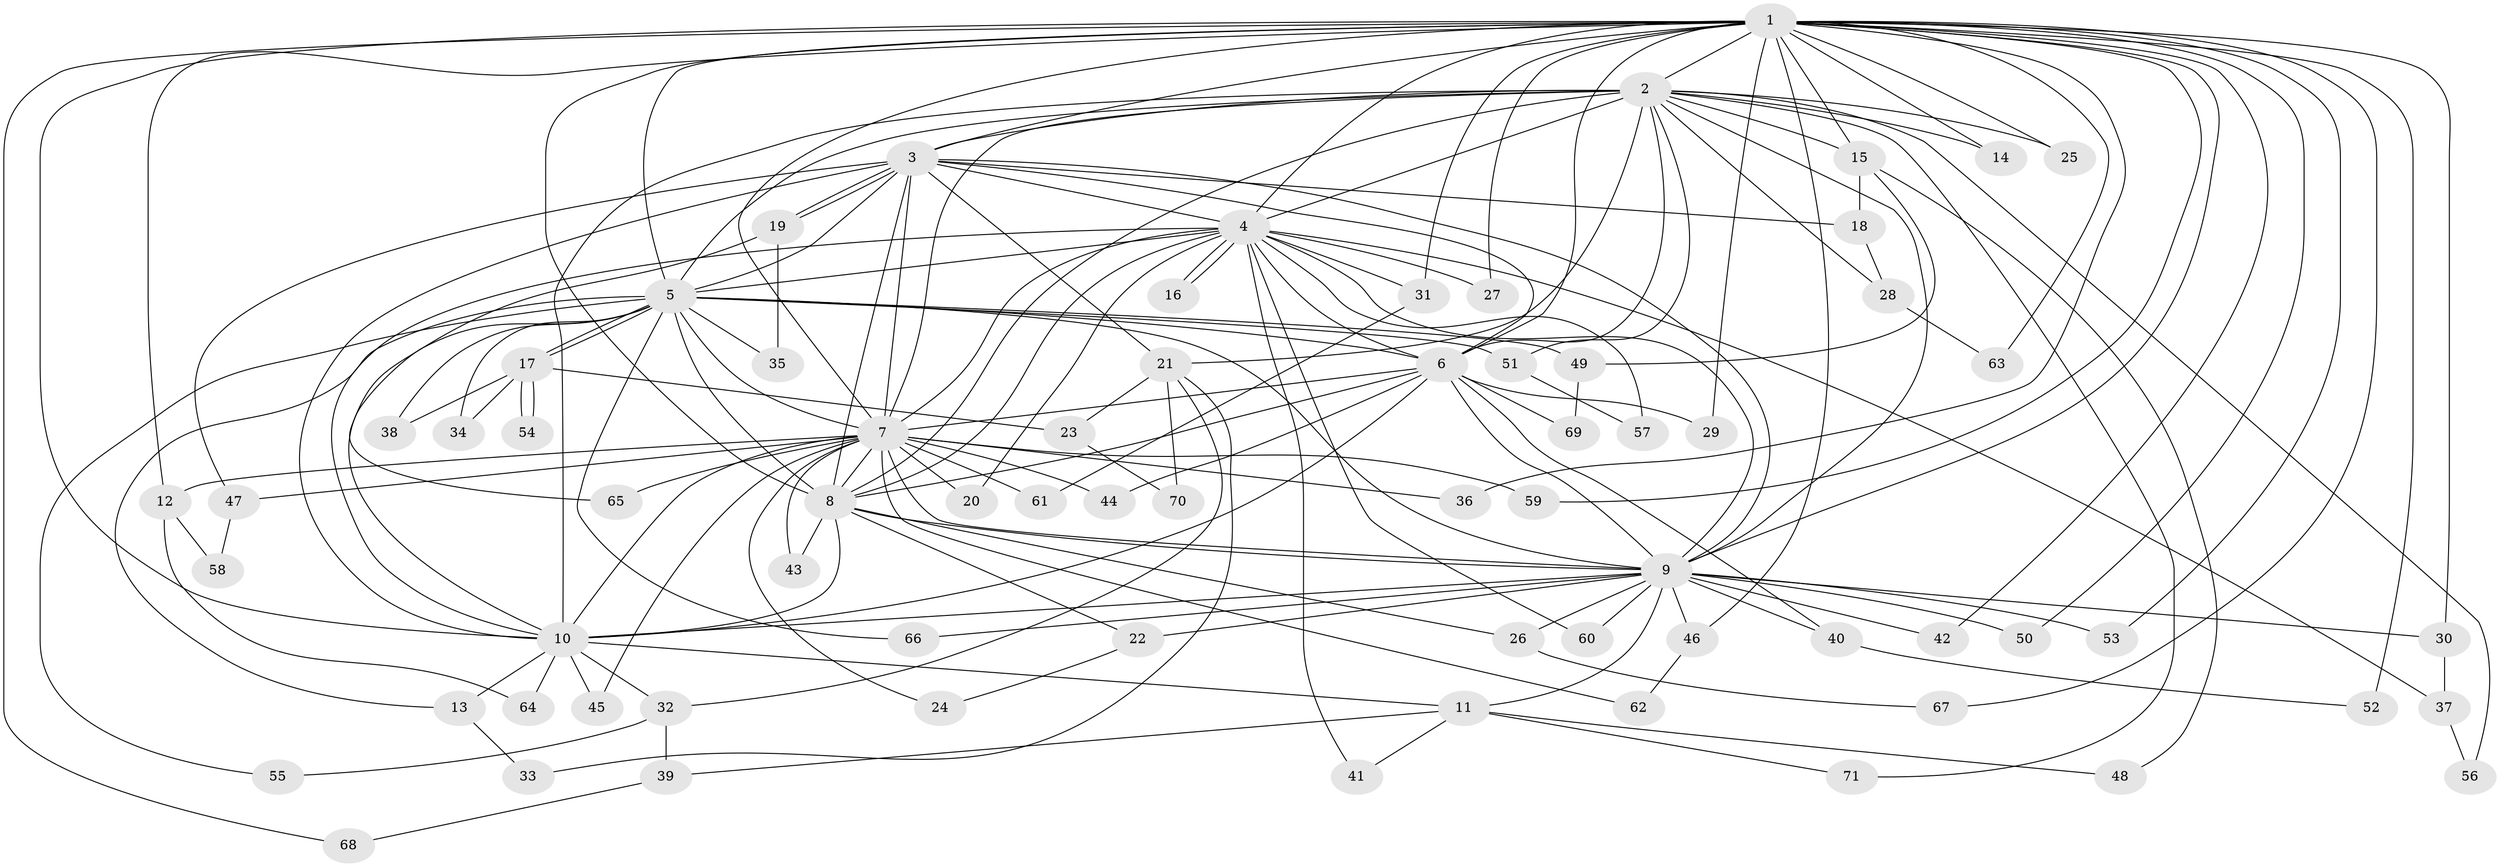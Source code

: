 // Generated by graph-tools (version 1.1) at 2025/25/03/09/25 03:25:40]
// undirected, 71 vertices, 167 edges
graph export_dot {
graph [start="1"]
  node [color=gray90,style=filled];
  1;
  2;
  3;
  4;
  5;
  6;
  7;
  8;
  9;
  10;
  11;
  12;
  13;
  14;
  15;
  16;
  17;
  18;
  19;
  20;
  21;
  22;
  23;
  24;
  25;
  26;
  27;
  28;
  29;
  30;
  31;
  32;
  33;
  34;
  35;
  36;
  37;
  38;
  39;
  40;
  41;
  42;
  43;
  44;
  45;
  46;
  47;
  48;
  49;
  50;
  51;
  52;
  53;
  54;
  55;
  56;
  57;
  58;
  59;
  60;
  61;
  62;
  63;
  64;
  65;
  66;
  67;
  68;
  69;
  70;
  71;
  1 -- 2;
  1 -- 3;
  1 -- 4;
  1 -- 5;
  1 -- 6;
  1 -- 7;
  1 -- 8;
  1 -- 9;
  1 -- 10;
  1 -- 12;
  1 -- 14;
  1 -- 15;
  1 -- 25;
  1 -- 27;
  1 -- 29;
  1 -- 30;
  1 -- 31;
  1 -- 36;
  1 -- 42;
  1 -- 46;
  1 -- 50;
  1 -- 52;
  1 -- 53;
  1 -- 59;
  1 -- 63;
  1 -- 67;
  1 -- 68;
  2 -- 3;
  2 -- 4;
  2 -- 5;
  2 -- 6;
  2 -- 7;
  2 -- 8;
  2 -- 9;
  2 -- 10;
  2 -- 14;
  2 -- 15;
  2 -- 21;
  2 -- 25;
  2 -- 28;
  2 -- 51;
  2 -- 56;
  2 -- 71;
  3 -- 4;
  3 -- 5;
  3 -- 6;
  3 -- 7;
  3 -- 8;
  3 -- 9;
  3 -- 10;
  3 -- 18;
  3 -- 19;
  3 -- 19;
  3 -- 21;
  3 -- 47;
  4 -- 5;
  4 -- 6;
  4 -- 7;
  4 -- 8;
  4 -- 9;
  4 -- 10;
  4 -- 16;
  4 -- 16;
  4 -- 20;
  4 -- 27;
  4 -- 31;
  4 -- 37;
  4 -- 41;
  4 -- 57;
  4 -- 60;
  5 -- 6;
  5 -- 7;
  5 -- 8;
  5 -- 9;
  5 -- 10;
  5 -- 13;
  5 -- 17;
  5 -- 17;
  5 -- 34;
  5 -- 35;
  5 -- 38;
  5 -- 49;
  5 -- 51;
  5 -- 55;
  5 -- 66;
  6 -- 7;
  6 -- 8;
  6 -- 9;
  6 -- 10;
  6 -- 29;
  6 -- 40;
  6 -- 44;
  6 -- 69;
  7 -- 8;
  7 -- 9;
  7 -- 10;
  7 -- 12;
  7 -- 20;
  7 -- 24;
  7 -- 36;
  7 -- 43;
  7 -- 44;
  7 -- 45;
  7 -- 47;
  7 -- 59;
  7 -- 61;
  7 -- 62;
  7 -- 65;
  8 -- 9;
  8 -- 10;
  8 -- 22;
  8 -- 26;
  8 -- 43;
  9 -- 10;
  9 -- 11;
  9 -- 22;
  9 -- 26;
  9 -- 30;
  9 -- 40;
  9 -- 42;
  9 -- 46;
  9 -- 50;
  9 -- 53;
  9 -- 60;
  9 -- 66;
  10 -- 11;
  10 -- 13;
  10 -- 32;
  10 -- 45;
  10 -- 64;
  11 -- 39;
  11 -- 41;
  11 -- 48;
  11 -- 71;
  12 -- 58;
  12 -- 64;
  13 -- 33;
  15 -- 18;
  15 -- 48;
  15 -- 49;
  17 -- 23;
  17 -- 34;
  17 -- 38;
  17 -- 54;
  17 -- 54;
  18 -- 28;
  19 -- 35;
  19 -- 65;
  21 -- 23;
  21 -- 32;
  21 -- 33;
  21 -- 70;
  22 -- 24;
  23 -- 70;
  26 -- 67;
  28 -- 63;
  30 -- 37;
  31 -- 61;
  32 -- 39;
  32 -- 55;
  37 -- 56;
  39 -- 68;
  40 -- 52;
  46 -- 62;
  47 -- 58;
  49 -- 69;
  51 -- 57;
}
